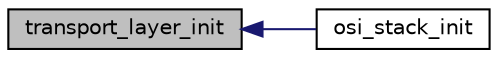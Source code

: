 digraph "transport_layer_init"
{
  edge [fontname="Helvetica",fontsize="10",labelfontname="Helvetica",labelfontsize="10"];
  node [fontname="Helvetica",fontsize="10",shape=record];
  rankdir="LR";
  Node6 [label="transport_layer_init",height=0.2,width=0.4,color="black", fillcolor="grey75", style="filled", fontcolor="black"];
  Node6 -> Node7 [dir="back",color="midnightblue",fontsize="10",style="solid",fontname="Helvetica"];
  Node7 [label="osi_stack_init",height=0.2,width=0.4,color="black", fillcolor="white", style="filled",URL="$osi_8h.html#aaede8908d48b81065dcf9be92e3f24c8",tooltip="Initializes the specified OSI-stack."];
}
